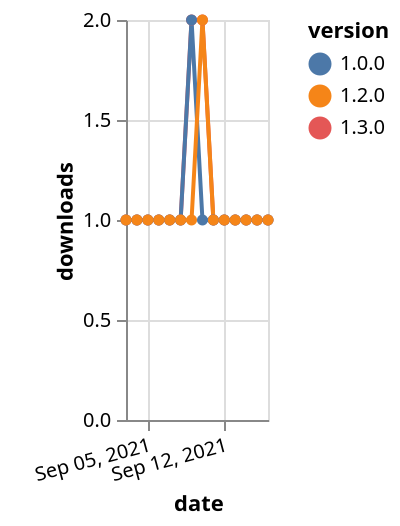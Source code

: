 {"$schema": "https://vega.github.io/schema/vega-lite/v5.json", "description": "A simple bar chart with embedded data.", "data": {"values": [{"date": "2021-09-03", "total": 165, "delta": 1, "version": "1.3.0"}, {"date": "2021-09-04", "total": 166, "delta": 1, "version": "1.3.0"}, {"date": "2021-09-05", "total": 167, "delta": 1, "version": "1.3.0"}, {"date": "2021-09-06", "total": 168, "delta": 1, "version": "1.3.0"}, {"date": "2021-09-07", "total": 169, "delta": 1, "version": "1.3.0"}, {"date": "2021-09-08", "total": 170, "delta": 1, "version": "1.3.0"}, {"date": "2021-09-09", "total": 172, "delta": 2, "version": "1.3.0"}, {"date": "2021-09-10", "total": 174, "delta": 2, "version": "1.3.0"}, {"date": "2021-09-11", "total": 175, "delta": 1, "version": "1.3.0"}, {"date": "2021-09-12", "total": 176, "delta": 1, "version": "1.3.0"}, {"date": "2021-09-13", "total": 177, "delta": 1, "version": "1.3.0"}, {"date": "2021-09-14", "total": 178, "delta": 1, "version": "1.3.0"}, {"date": "2021-09-15", "total": 179, "delta": 1, "version": "1.3.0"}, {"date": "2021-09-16", "total": 180, "delta": 1, "version": "1.3.0"}, {"date": "2021-09-03", "total": 218, "delta": 1, "version": "1.0.0"}, {"date": "2021-09-04", "total": 219, "delta": 1, "version": "1.0.0"}, {"date": "2021-09-05", "total": 220, "delta": 1, "version": "1.0.0"}, {"date": "2021-09-06", "total": 221, "delta": 1, "version": "1.0.0"}, {"date": "2021-09-07", "total": 222, "delta": 1, "version": "1.0.0"}, {"date": "2021-09-08", "total": 223, "delta": 1, "version": "1.0.0"}, {"date": "2021-09-09", "total": 225, "delta": 2, "version": "1.0.0"}, {"date": "2021-09-10", "total": 226, "delta": 1, "version": "1.0.0"}, {"date": "2021-09-11", "total": 227, "delta": 1, "version": "1.0.0"}, {"date": "2021-09-12", "total": 228, "delta": 1, "version": "1.0.0"}, {"date": "2021-09-13", "total": 229, "delta": 1, "version": "1.0.0"}, {"date": "2021-09-14", "total": 230, "delta": 1, "version": "1.0.0"}, {"date": "2021-09-15", "total": 231, "delta": 1, "version": "1.0.0"}, {"date": "2021-09-16", "total": 232, "delta": 1, "version": "1.0.0"}, {"date": "2021-09-03", "total": 177, "delta": 1, "version": "1.2.0"}, {"date": "2021-09-04", "total": 178, "delta": 1, "version": "1.2.0"}, {"date": "2021-09-05", "total": 179, "delta": 1, "version": "1.2.0"}, {"date": "2021-09-06", "total": 180, "delta": 1, "version": "1.2.0"}, {"date": "2021-09-07", "total": 181, "delta": 1, "version": "1.2.0"}, {"date": "2021-09-08", "total": 182, "delta": 1, "version": "1.2.0"}, {"date": "2021-09-09", "total": 183, "delta": 1, "version": "1.2.0"}, {"date": "2021-09-10", "total": 185, "delta": 2, "version": "1.2.0"}, {"date": "2021-09-11", "total": 186, "delta": 1, "version": "1.2.0"}, {"date": "2021-09-12", "total": 187, "delta": 1, "version": "1.2.0"}, {"date": "2021-09-13", "total": 188, "delta": 1, "version": "1.2.0"}, {"date": "2021-09-14", "total": 189, "delta": 1, "version": "1.2.0"}, {"date": "2021-09-15", "total": 190, "delta": 1, "version": "1.2.0"}, {"date": "2021-09-16", "total": 191, "delta": 1, "version": "1.2.0"}]}, "width": "container", "mark": {"type": "line", "point": {"filled": true}}, "encoding": {"x": {"field": "date", "type": "temporal", "timeUnit": "yearmonthdate", "title": "date", "axis": {"labelAngle": -15}}, "y": {"field": "delta", "type": "quantitative", "title": "downloads"}, "color": {"field": "version", "type": "nominal"}, "tooltip": {"field": "delta"}}}